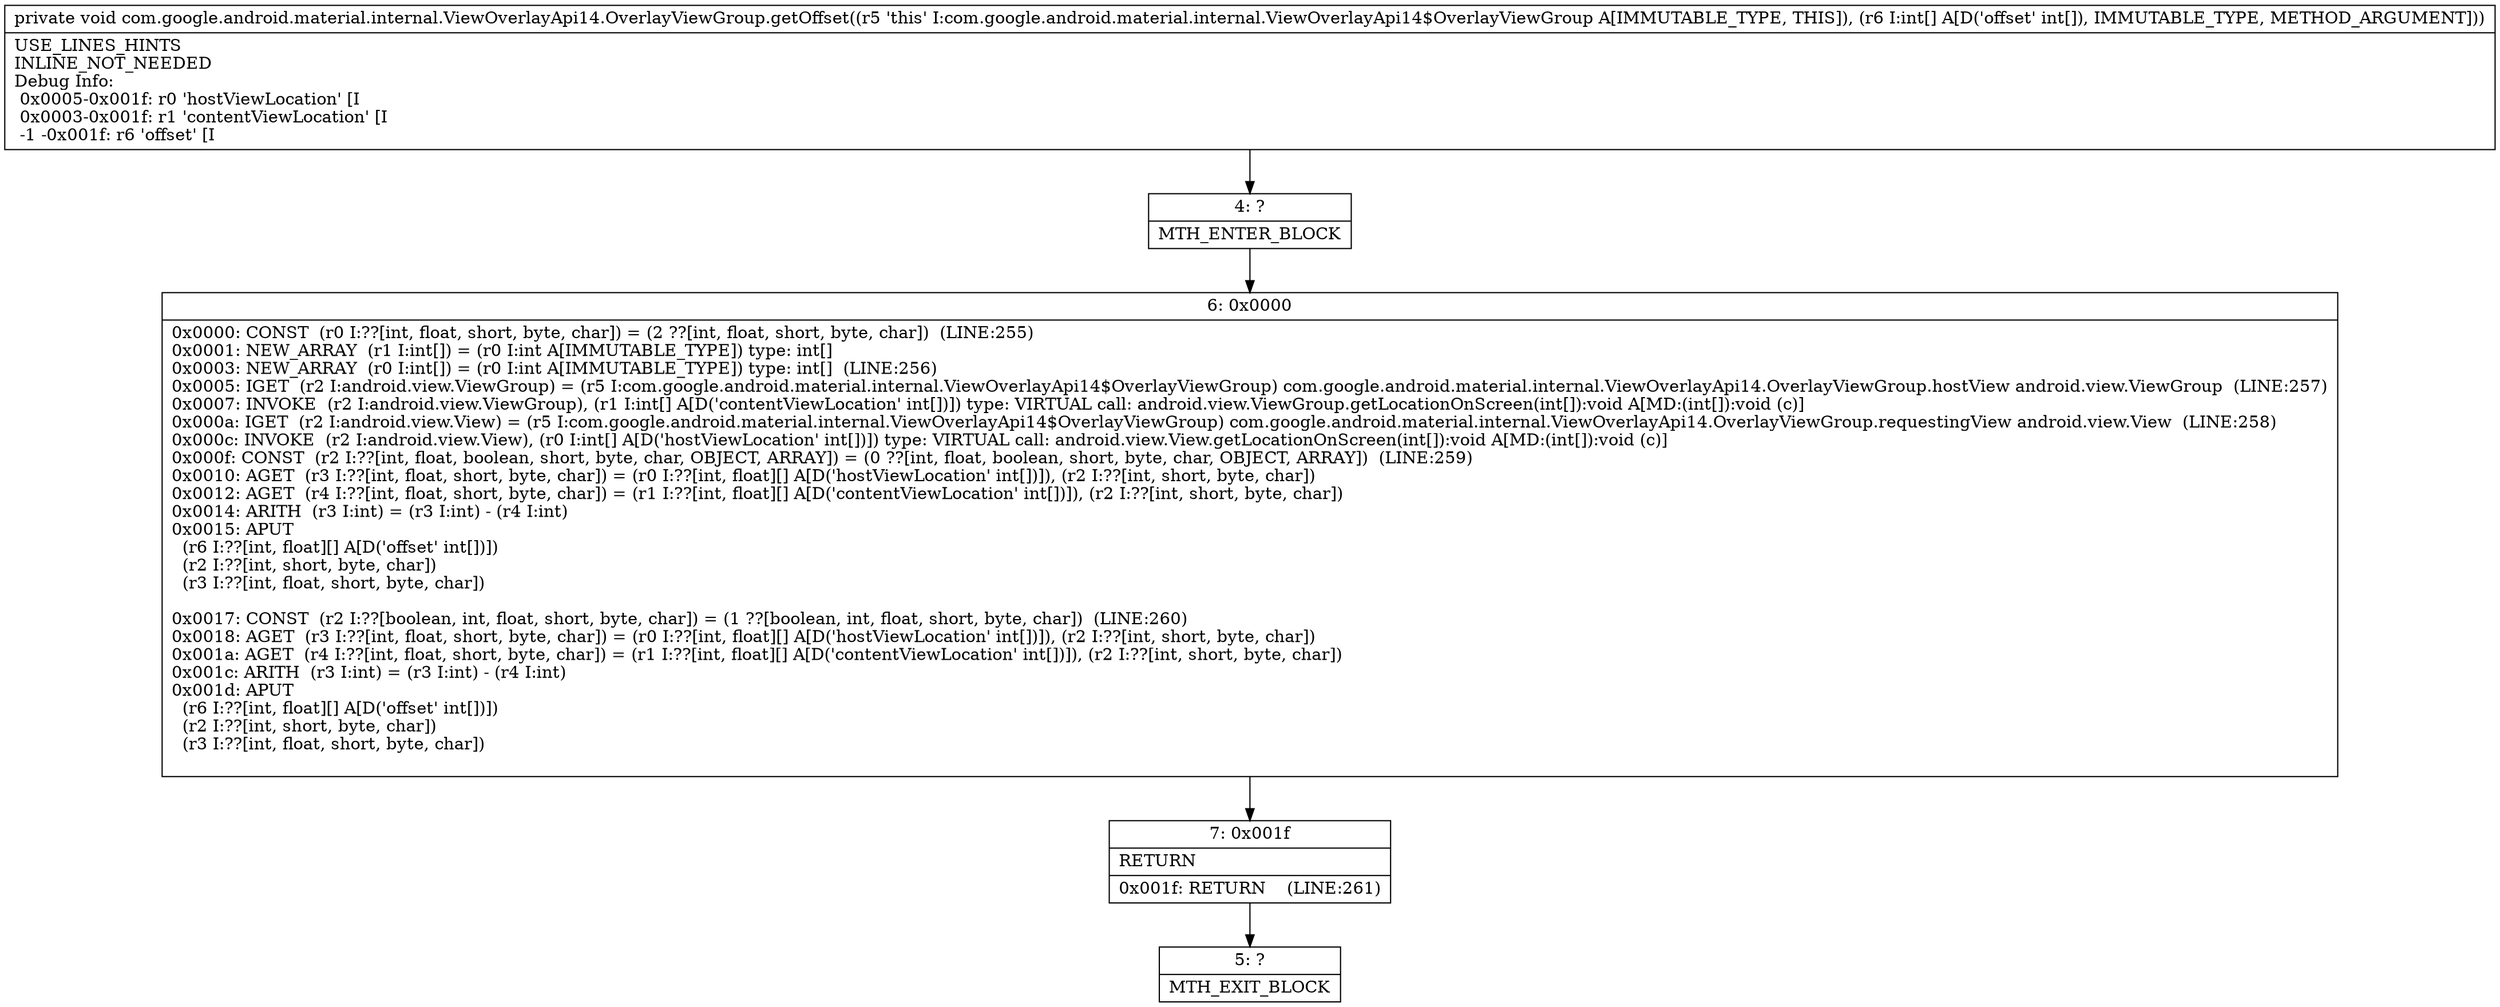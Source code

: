 digraph "CFG forcom.google.android.material.internal.ViewOverlayApi14.OverlayViewGroup.getOffset([I)V" {
Node_4 [shape=record,label="{4\:\ ?|MTH_ENTER_BLOCK\l}"];
Node_6 [shape=record,label="{6\:\ 0x0000|0x0000: CONST  (r0 I:??[int, float, short, byte, char]) = (2 ??[int, float, short, byte, char])  (LINE:255)\l0x0001: NEW_ARRAY  (r1 I:int[]) = (r0 I:int A[IMMUTABLE_TYPE]) type: int[] \l0x0003: NEW_ARRAY  (r0 I:int[]) = (r0 I:int A[IMMUTABLE_TYPE]) type: int[]  (LINE:256)\l0x0005: IGET  (r2 I:android.view.ViewGroup) = (r5 I:com.google.android.material.internal.ViewOverlayApi14$OverlayViewGroup) com.google.android.material.internal.ViewOverlayApi14.OverlayViewGroup.hostView android.view.ViewGroup  (LINE:257)\l0x0007: INVOKE  (r2 I:android.view.ViewGroup), (r1 I:int[] A[D('contentViewLocation' int[])]) type: VIRTUAL call: android.view.ViewGroup.getLocationOnScreen(int[]):void A[MD:(int[]):void (c)]\l0x000a: IGET  (r2 I:android.view.View) = (r5 I:com.google.android.material.internal.ViewOverlayApi14$OverlayViewGroup) com.google.android.material.internal.ViewOverlayApi14.OverlayViewGroup.requestingView android.view.View  (LINE:258)\l0x000c: INVOKE  (r2 I:android.view.View), (r0 I:int[] A[D('hostViewLocation' int[])]) type: VIRTUAL call: android.view.View.getLocationOnScreen(int[]):void A[MD:(int[]):void (c)]\l0x000f: CONST  (r2 I:??[int, float, boolean, short, byte, char, OBJECT, ARRAY]) = (0 ??[int, float, boolean, short, byte, char, OBJECT, ARRAY])  (LINE:259)\l0x0010: AGET  (r3 I:??[int, float, short, byte, char]) = (r0 I:??[int, float][] A[D('hostViewLocation' int[])]), (r2 I:??[int, short, byte, char]) \l0x0012: AGET  (r4 I:??[int, float, short, byte, char]) = (r1 I:??[int, float][] A[D('contentViewLocation' int[])]), (r2 I:??[int, short, byte, char]) \l0x0014: ARITH  (r3 I:int) = (r3 I:int) \- (r4 I:int) \l0x0015: APUT  \l  (r6 I:??[int, float][] A[D('offset' int[])])\l  (r2 I:??[int, short, byte, char])\l  (r3 I:??[int, float, short, byte, char])\l \l0x0017: CONST  (r2 I:??[boolean, int, float, short, byte, char]) = (1 ??[boolean, int, float, short, byte, char])  (LINE:260)\l0x0018: AGET  (r3 I:??[int, float, short, byte, char]) = (r0 I:??[int, float][] A[D('hostViewLocation' int[])]), (r2 I:??[int, short, byte, char]) \l0x001a: AGET  (r4 I:??[int, float, short, byte, char]) = (r1 I:??[int, float][] A[D('contentViewLocation' int[])]), (r2 I:??[int, short, byte, char]) \l0x001c: ARITH  (r3 I:int) = (r3 I:int) \- (r4 I:int) \l0x001d: APUT  \l  (r6 I:??[int, float][] A[D('offset' int[])])\l  (r2 I:??[int, short, byte, char])\l  (r3 I:??[int, float, short, byte, char])\l \l}"];
Node_7 [shape=record,label="{7\:\ 0x001f|RETURN\l|0x001f: RETURN    (LINE:261)\l}"];
Node_5 [shape=record,label="{5\:\ ?|MTH_EXIT_BLOCK\l}"];
MethodNode[shape=record,label="{private void com.google.android.material.internal.ViewOverlayApi14.OverlayViewGroup.getOffset((r5 'this' I:com.google.android.material.internal.ViewOverlayApi14$OverlayViewGroup A[IMMUTABLE_TYPE, THIS]), (r6 I:int[] A[D('offset' int[]), IMMUTABLE_TYPE, METHOD_ARGUMENT]))  | USE_LINES_HINTS\lINLINE_NOT_NEEDED\lDebug Info:\l  0x0005\-0x001f: r0 'hostViewLocation' [I\l  0x0003\-0x001f: r1 'contentViewLocation' [I\l  \-1 \-0x001f: r6 'offset' [I\l}"];
MethodNode -> Node_4;Node_4 -> Node_6;
Node_6 -> Node_7;
Node_7 -> Node_5;
}

